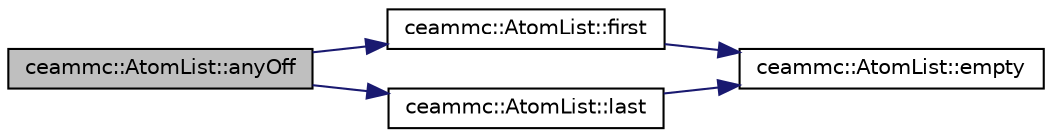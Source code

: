 digraph "ceammc::AtomList::anyOff"
{
  edge [fontname="Helvetica",fontsize="10",labelfontname="Helvetica",labelfontsize="10"];
  node [fontname="Helvetica",fontsize="10",shape=record];
  rankdir="LR";
  Node1 [label="ceammc::AtomList::anyOff",height=0.2,width=0.4,color="black", fillcolor="grey75", style="filled" fontcolor="black"];
  Node1 -> Node2 [color="midnightblue",fontsize="10",style="solid",fontname="Helvetica"];
  Node2 [label="ceammc::AtomList::first",height=0.2,width=0.4,color="black", fillcolor="white", style="filled",URL="$classceammc_1_1_atom_list.html#abe1192c063ec3c56909007fddb9927ec"];
  Node2 -> Node3 [color="midnightblue",fontsize="10",style="solid",fontname="Helvetica"];
  Node3 [label="ceammc::AtomList::empty",height=0.2,width=0.4,color="black", fillcolor="white", style="filled",URL="$classceammc_1_1_atom_list.html#ab715e73830704d7b06248bd137e5ccfa"];
  Node1 -> Node4 [color="midnightblue",fontsize="10",style="solid",fontname="Helvetica"];
  Node4 [label="ceammc::AtomList::last",height=0.2,width=0.4,color="black", fillcolor="white", style="filled",URL="$classceammc_1_1_atom_list.html#addaefbb272bf8890fe3e66d025b63031"];
  Node4 -> Node3 [color="midnightblue",fontsize="10",style="solid",fontname="Helvetica"];
}
